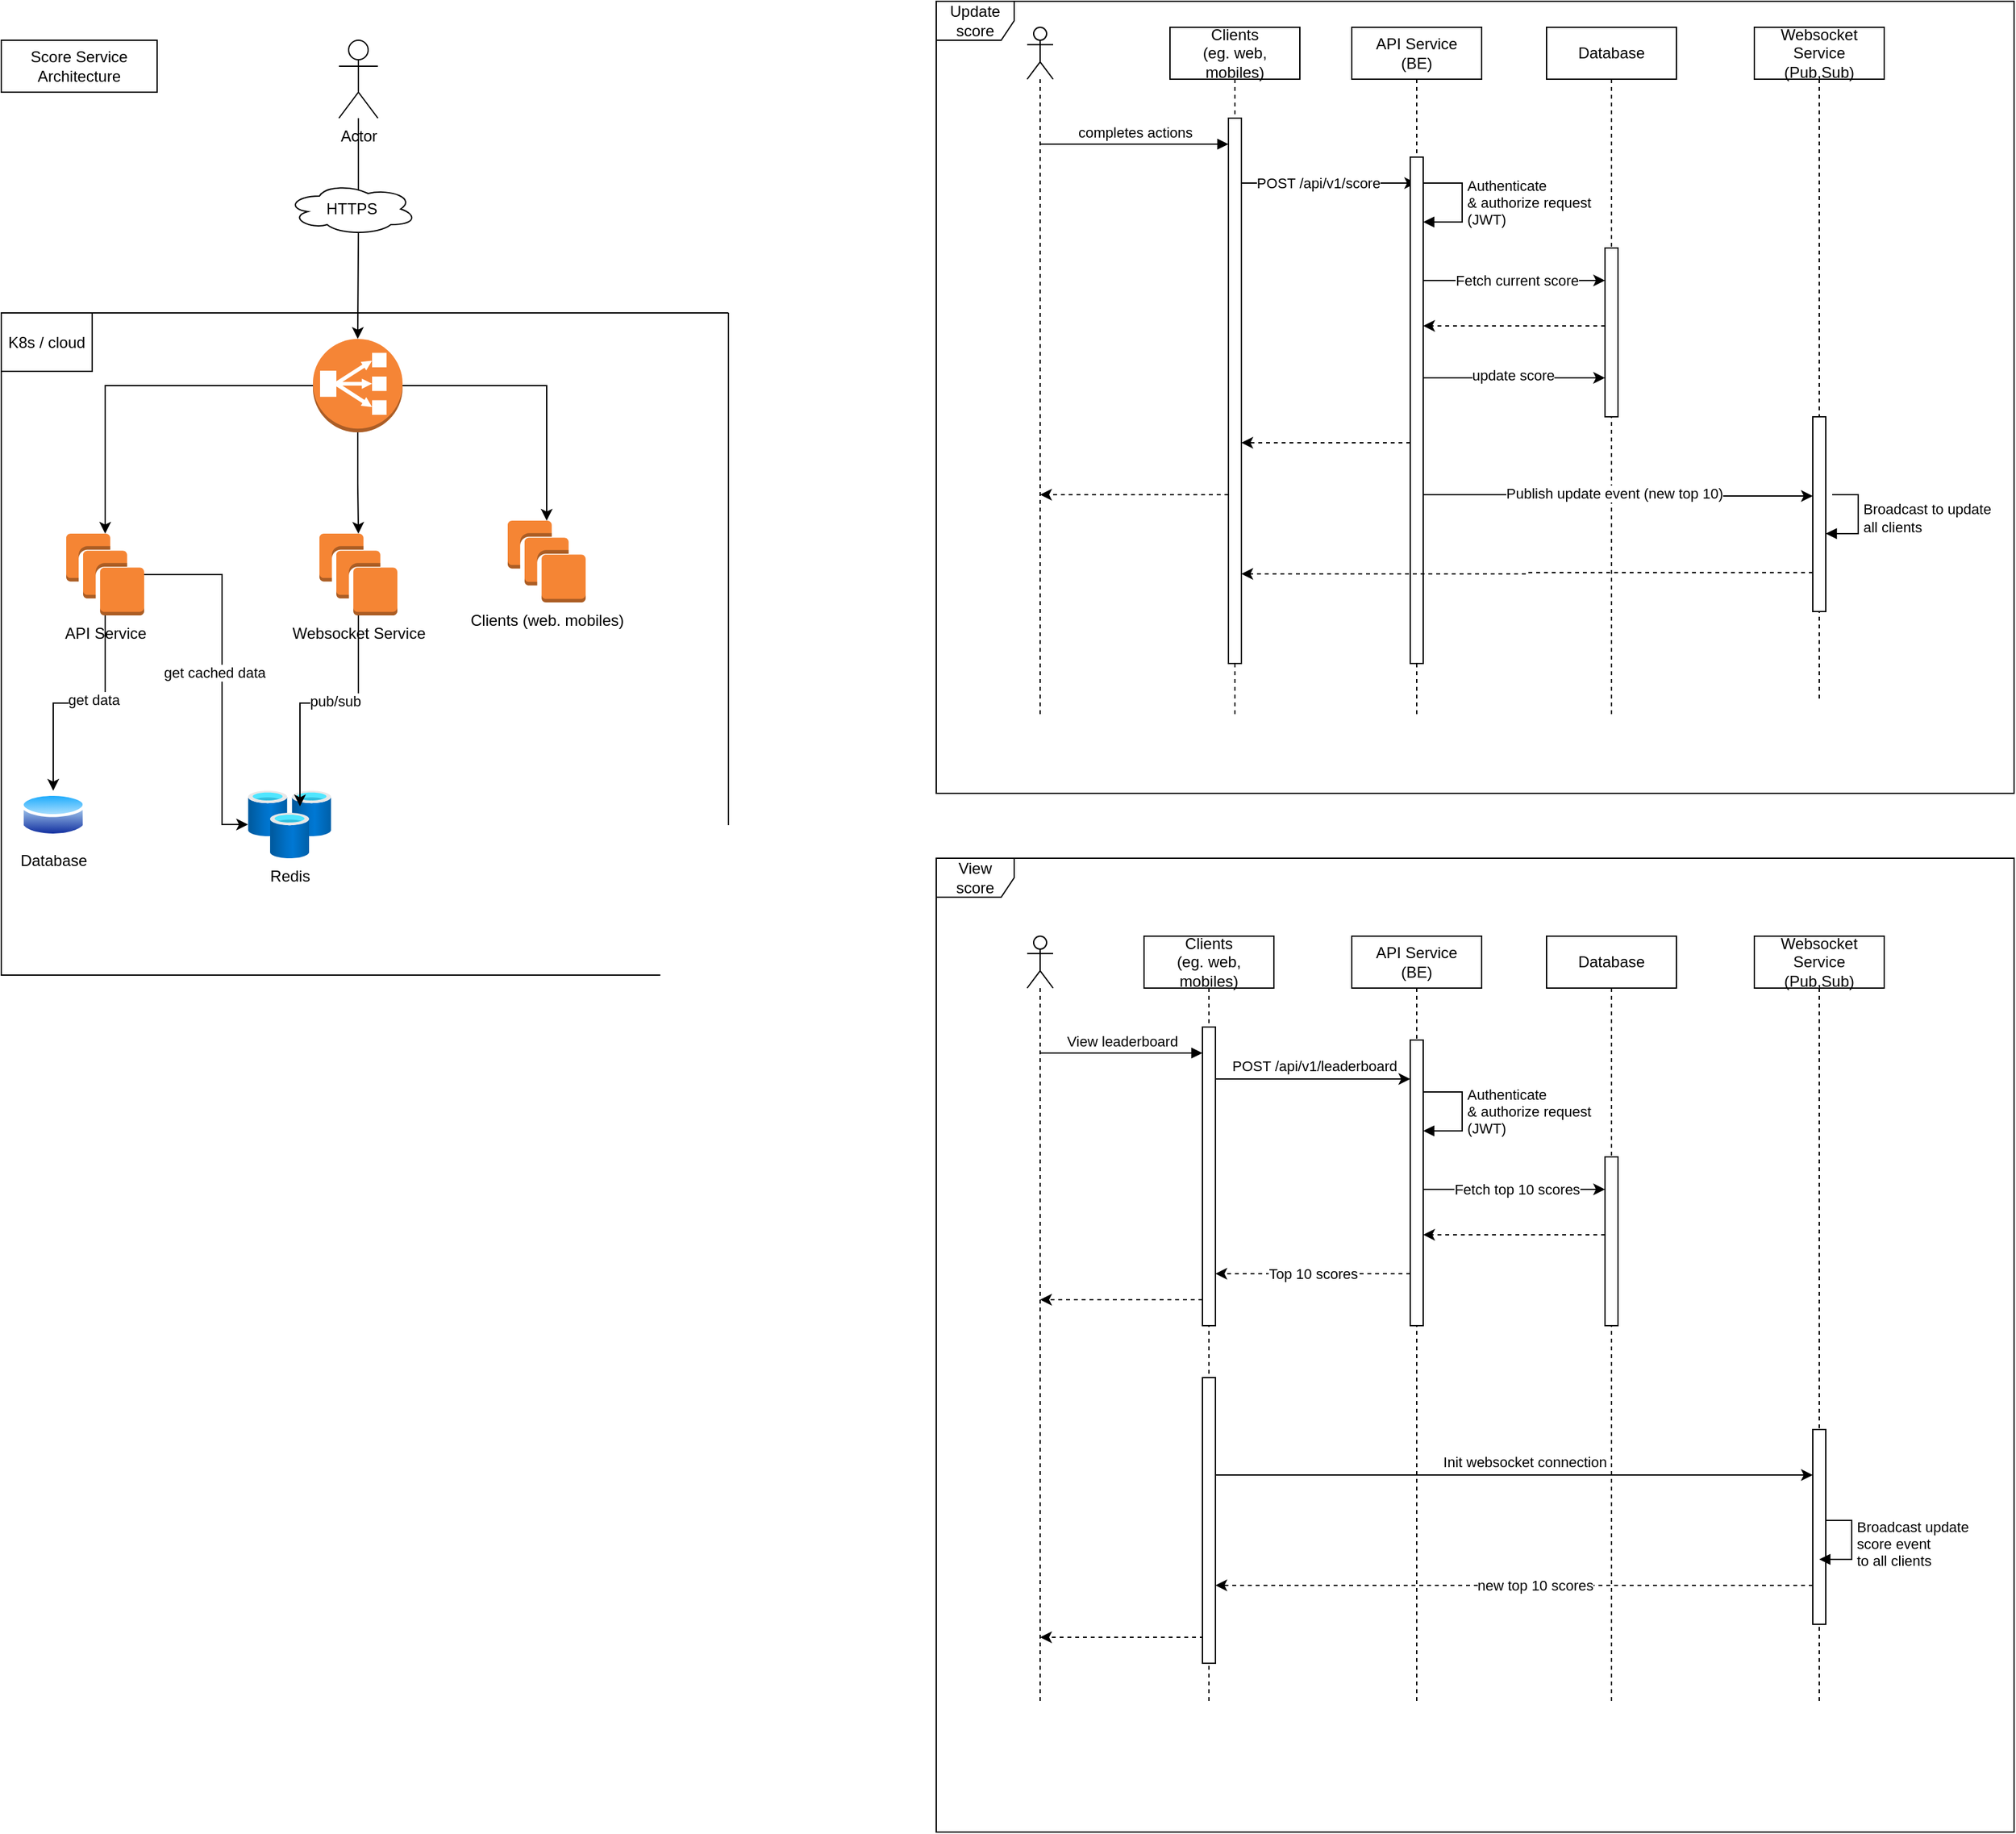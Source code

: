 <mxfile version="28.1.0">
  <diagram name="Page-1" id="QLc-LNDDR7Dm3tMQ7FzY">
    <mxGraphModel dx="1633" dy="504" grid="1" gridSize="10" guides="1" tooltips="1" connect="1" arrows="1" fold="1" page="1" pageScale="1" pageWidth="850" pageHeight="1100" math="0" shadow="0">
      <root>
        <mxCell id="0" />
        <mxCell id="1" parent="0" />
        <mxCell id="VECEqLk6q8SpWsYFHuFr-12" style="edgeStyle=orthogonalEdgeStyle;rounded=0;orthogonalLoop=1;jettySize=auto;html=1;curved=0;" edge="1" parent="1" target="VECEqLk6q8SpWsYFHuFr-4">
          <mxGeometry relative="1" as="geometry">
            <mxPoint x="120.092" y="160.02" as="sourcePoint" />
            <Array as="points">
              <mxPoint x="190" y="160" />
              <mxPoint x="190" y="160" />
            </Array>
          </mxGeometry>
        </mxCell>
        <mxCell id="VECEqLk6q8SpWsYFHuFr-15" value="POST /api/v1/score" style="edgeLabel;html=1;align=center;verticalAlign=middle;resizable=0;points=[];" vertex="1" connectable="0" parent="VECEqLk6q8SpWsYFHuFr-12">
          <mxGeometry x="-0.092" relative="1" as="geometry">
            <mxPoint as="offset" />
          </mxGeometry>
        </mxCell>
        <mxCell id="VECEqLk6q8SpWsYFHuFr-4" value="API Service&lt;br&gt;(BE)" style="shape=umlLifeline;perimeter=lifelinePerimeter;whiteSpace=wrap;html=1;container=1;dropTarget=0;collapsible=0;recursiveResize=0;outlineConnect=0;portConstraint=eastwest;newEdgeStyle={&quot;curved&quot;:0,&quot;rounded&quot;:0};" vertex="1" parent="1">
          <mxGeometry x="210" y="40" width="100" height="530" as="geometry" />
        </mxCell>
        <mxCell id="VECEqLk6q8SpWsYFHuFr-16" value="" style="html=1;points=[[0,0,0,0,5],[0,1,0,0,-5],[1,0,0,0,5],[1,1,0,0,-5]];perimeter=orthogonalPerimeter;outlineConnect=0;targetShapes=umlLifeline;portConstraint=eastwest;newEdgeStyle={&quot;curved&quot;:0,&quot;rounded&quot;:0};" vertex="1" parent="VECEqLk6q8SpWsYFHuFr-4">
          <mxGeometry x="45" y="100" width="10" height="390" as="geometry" />
        </mxCell>
        <mxCell id="VECEqLk6q8SpWsYFHuFr-17" value="Authenticate&amp;nbsp;&lt;div&gt;&amp;amp; authorize request&amp;nbsp;&lt;/div&gt;&lt;div&gt;(JWT)&lt;/div&gt;" style="html=1;align=left;spacingLeft=2;endArrow=block;rounded=0;edgeStyle=orthogonalEdgeStyle;curved=0;rounded=0;" edge="1" target="VECEqLk6q8SpWsYFHuFr-16" parent="VECEqLk6q8SpWsYFHuFr-4">
          <mxGeometry x="-0.002" relative="1" as="geometry">
            <mxPoint x="55" y="120" as="sourcePoint" />
            <Array as="points">
              <mxPoint x="85" y="150" />
            </Array>
            <mxPoint as="offset" />
          </mxGeometry>
        </mxCell>
        <mxCell id="VECEqLk6q8SpWsYFHuFr-5" value="Database" style="shape=umlLifeline;perimeter=lifelinePerimeter;whiteSpace=wrap;html=1;container=1;dropTarget=0;collapsible=0;recursiveResize=0;outlineConnect=0;portConstraint=eastwest;newEdgeStyle={&quot;curved&quot;:0,&quot;rounded&quot;:0};" vertex="1" parent="1">
          <mxGeometry x="360" y="40" width="100" height="530" as="geometry" />
        </mxCell>
        <mxCell id="VECEqLk6q8SpWsYFHuFr-23" value="" style="html=1;points=[[0,0,0,0,5],[0,1,0,0,-5],[1,0,0,0,5],[1,1,0,0,-5]];perimeter=orthogonalPerimeter;outlineConnect=0;targetShapes=umlLifeline;portConstraint=eastwest;newEdgeStyle={&quot;curved&quot;:0,&quot;rounded&quot;:0};" vertex="1" parent="VECEqLk6q8SpWsYFHuFr-5">
          <mxGeometry x="45" y="170" width="10" height="130" as="geometry" />
        </mxCell>
        <mxCell id="VECEqLk6q8SpWsYFHuFr-6" value="Websocket Service&lt;br&gt;(Pub,Sub)" style="shape=umlLifeline;perimeter=lifelinePerimeter;whiteSpace=wrap;html=1;container=1;dropTarget=0;collapsible=0;recursiveResize=0;outlineConnect=0;portConstraint=eastwest;newEdgeStyle={&quot;curved&quot;:0,&quot;rounded&quot;:0};" vertex="1" parent="1">
          <mxGeometry x="520" y="40" width="100" height="520" as="geometry" />
        </mxCell>
        <mxCell id="VECEqLk6q8SpWsYFHuFr-44" value="" style="html=1;points=[[0,0,0,0,5],[0,1,0,0,-5],[1,0,0,0,5],[1,1,0,0,-5]];perimeter=orthogonalPerimeter;outlineConnect=0;targetShapes=umlLifeline;portConstraint=eastwest;newEdgeStyle={&quot;curved&quot;:0,&quot;rounded&quot;:0};" vertex="1" parent="VECEqLk6q8SpWsYFHuFr-6">
          <mxGeometry x="45" y="300" width="10" height="150" as="geometry" />
        </mxCell>
        <mxCell id="VECEqLk6q8SpWsYFHuFr-45" value="Broadcast to update&lt;div&gt;all clients&lt;/div&gt;" style="html=1;align=left;spacingLeft=2;endArrow=block;rounded=0;edgeStyle=orthogonalEdgeStyle;curved=0;rounded=0;" edge="1" target="VECEqLk6q8SpWsYFHuFr-44" parent="VECEqLk6q8SpWsYFHuFr-6">
          <mxGeometry relative="1" as="geometry">
            <mxPoint x="60" y="360" as="sourcePoint" />
            <Array as="points">
              <mxPoint x="80" y="390" />
            </Array>
          </mxGeometry>
        </mxCell>
        <mxCell id="VECEqLk6q8SpWsYFHuFr-21" style="edgeStyle=orthogonalEdgeStyle;rounded=0;orthogonalLoop=1;jettySize=auto;html=1;curved=0;" edge="1" parent="1" source="VECEqLk6q8SpWsYFHuFr-16" target="VECEqLk6q8SpWsYFHuFr-23">
          <mxGeometry relative="1" as="geometry">
            <Array as="points">
              <mxPoint x="370" y="235" />
              <mxPoint x="370" y="235" />
            </Array>
          </mxGeometry>
        </mxCell>
        <mxCell id="VECEqLk6q8SpWsYFHuFr-22" value="Fetch current score" style="edgeLabel;html=1;align=center;verticalAlign=middle;resizable=0;points=[];" vertex="1" connectable="0" parent="VECEqLk6q8SpWsYFHuFr-21">
          <mxGeometry x="0.023" relative="1" as="geometry">
            <mxPoint as="offset" />
          </mxGeometry>
        </mxCell>
        <mxCell id="VECEqLk6q8SpWsYFHuFr-24" style="edgeStyle=orthogonalEdgeStyle;rounded=0;orthogonalLoop=1;jettySize=auto;html=1;curved=0;dashed=1;" edge="1" parent="1" source="VECEqLk6q8SpWsYFHuFr-23" target="VECEqLk6q8SpWsYFHuFr-16">
          <mxGeometry relative="1" as="geometry">
            <mxPoint x="424.91" y="270.0" as="sourcePoint" />
            <mxPoint x="280.002" y="220.0" as="targetPoint" />
            <Array as="points">
              <mxPoint x="300" y="270" />
              <mxPoint x="300" y="270" />
            </Array>
          </mxGeometry>
        </mxCell>
        <mxCell id="VECEqLk6q8SpWsYFHuFr-26" style="edgeStyle=orthogonalEdgeStyle;rounded=0;orthogonalLoop=1;jettySize=auto;html=1;curved=0;" edge="1" parent="1" source="VECEqLk6q8SpWsYFHuFr-16" target="VECEqLk6q8SpWsYFHuFr-23">
          <mxGeometry relative="1" as="geometry">
            <Array as="points">
              <mxPoint x="380" y="310" />
              <mxPoint x="380" y="310" />
            </Array>
          </mxGeometry>
        </mxCell>
        <mxCell id="VECEqLk6q8SpWsYFHuFr-27" value="update score" style="edgeLabel;html=1;align=center;verticalAlign=middle;resizable=0;points=[];" vertex="1" connectable="0" parent="VECEqLk6q8SpWsYFHuFr-26">
          <mxGeometry x="-0.02" y="2" relative="1" as="geometry">
            <mxPoint as="offset" />
          </mxGeometry>
        </mxCell>
        <mxCell id="VECEqLk6q8SpWsYFHuFr-28" style="edgeStyle=orthogonalEdgeStyle;rounded=0;orthogonalLoop=1;jettySize=auto;html=1;curved=0;dashed=1;" edge="1" parent="1" target="VECEqLk6q8SpWsYFHuFr-41">
          <mxGeometry relative="1" as="geometry">
            <mxPoint x="565" y="460.0" as="sourcePoint" />
            <mxPoint x="270" y="330" as="targetPoint" />
            <Array as="points">
              <mxPoint x="345" y="461" />
            </Array>
          </mxGeometry>
        </mxCell>
        <mxCell id="VECEqLk6q8SpWsYFHuFr-32" value="Clients&lt;br&gt;(eg. web, mobiles)" style="shape=umlLifeline;perimeter=lifelinePerimeter;whiteSpace=wrap;html=1;container=1;dropTarget=0;collapsible=0;recursiveResize=0;outlineConnect=0;portConstraint=eastwest;newEdgeStyle={&quot;curved&quot;:0,&quot;rounded&quot;:0};" vertex="1" parent="1">
          <mxGeometry x="70" y="40" width="100" height="530" as="geometry" />
        </mxCell>
        <mxCell id="VECEqLk6q8SpWsYFHuFr-41" value="" style="html=1;points=[[0,0,0,0,5],[0,1,0,0,-5],[1,0,0,0,5],[1,1,0,0,-5]];perimeter=orthogonalPerimeter;outlineConnect=0;targetShapes=umlLifeline;portConstraint=eastwest;newEdgeStyle={&quot;curved&quot;:0,&quot;rounded&quot;:0};" vertex="1" parent="VECEqLk6q8SpWsYFHuFr-32">
          <mxGeometry x="45" y="70" width="10" height="420" as="geometry" />
        </mxCell>
        <mxCell id="VECEqLk6q8SpWsYFHuFr-34" value="" style="shape=umlLifeline;perimeter=lifelinePerimeter;whiteSpace=wrap;html=1;container=1;dropTarget=0;collapsible=0;recursiveResize=0;outlineConnect=0;portConstraint=eastwest;newEdgeStyle={&quot;curved&quot;:0,&quot;rounded&quot;:0};participant=umlActor;" vertex="1" parent="1">
          <mxGeometry x="-40" y="40" width="20" height="530" as="geometry" />
        </mxCell>
        <mxCell id="VECEqLk6q8SpWsYFHuFr-35" value="completes actions" style="html=1;verticalAlign=bottom;endArrow=block;curved=0;rounded=0;" edge="1" parent="1" source="VECEqLk6q8SpWsYFHuFr-34" target="VECEqLk6q8SpWsYFHuFr-41">
          <mxGeometry width="80" relative="1" as="geometry">
            <mxPoint x="380" y="230" as="sourcePoint" />
            <mxPoint x="460" y="230" as="targetPoint" />
            <Array as="points">
              <mxPoint x="50" y="130" />
              <mxPoint x="80" y="130" />
            </Array>
          </mxGeometry>
        </mxCell>
        <mxCell id="VECEqLk6q8SpWsYFHuFr-37" style="edgeStyle=orthogonalEdgeStyle;rounded=0;orthogonalLoop=1;jettySize=auto;html=1;curved=0;" edge="1" parent="1" source="VECEqLk6q8SpWsYFHuFr-16">
          <mxGeometry relative="1" as="geometry">
            <mxPoint x="300" y="400" as="sourcePoint" />
            <mxPoint x="565" y="401.0" as="targetPoint" />
            <Array as="points">
              <mxPoint x="375" y="400" />
              <mxPoint x="375" y="401" />
            </Array>
          </mxGeometry>
        </mxCell>
        <mxCell id="VECEqLk6q8SpWsYFHuFr-38" value="Publish update event (new top 10)" style="edgeLabel;html=1;align=center;verticalAlign=middle;resizable=0;points=[];" vertex="1" connectable="0" parent="VECEqLk6q8SpWsYFHuFr-37">
          <mxGeometry x="-0.02" y="2" relative="1" as="geometry">
            <mxPoint as="offset" />
          </mxGeometry>
        </mxCell>
        <mxCell id="VECEqLk6q8SpWsYFHuFr-42" style="edgeStyle=orthogonalEdgeStyle;rounded=0;orthogonalLoop=1;jettySize=auto;html=1;curved=0;dashed=1;" edge="1" parent="1" source="VECEqLk6q8SpWsYFHuFr-16" target="VECEqLk6q8SpWsYFHuFr-41">
          <mxGeometry relative="1" as="geometry">
            <mxPoint x="425" y="450" as="sourcePoint" />
            <mxPoint x="125" y="450" as="targetPoint" />
            <Array as="points">
              <mxPoint x="190" y="360" />
              <mxPoint x="190" y="360" />
            </Array>
          </mxGeometry>
        </mxCell>
        <mxCell id="VECEqLk6q8SpWsYFHuFr-53" style="edgeStyle=orthogonalEdgeStyle;rounded=0;orthogonalLoop=1;jettySize=auto;html=1;curved=0;dashed=1;" edge="1" parent="1" source="VECEqLk6q8SpWsYFHuFr-41" target="VECEqLk6q8SpWsYFHuFr-34">
          <mxGeometry relative="1" as="geometry">
            <mxPoint x="290" y="410" as="sourcePoint" />
            <mxPoint x="-10" y="430" as="targetPoint" />
            <Array as="points">
              <mxPoint x="20" y="400" />
              <mxPoint x="20" y="400" />
            </Array>
          </mxGeometry>
        </mxCell>
        <mxCell id="VECEqLk6q8SpWsYFHuFr-54" style="edgeStyle=orthogonalEdgeStyle;rounded=0;orthogonalLoop=1;jettySize=auto;html=1;curved=0;" edge="1" parent="1" target="VECEqLk6q8SpWsYFHuFr-57">
          <mxGeometry relative="1" as="geometry">
            <mxPoint x="100.5" y="885.059" as="sourcePoint" />
            <Array as="points">
              <mxPoint x="100" y="850" />
            </Array>
            <mxPoint x="255" y="870" as="targetPoint" />
          </mxGeometry>
        </mxCell>
        <mxCell id="VECEqLk6q8SpWsYFHuFr-55" value="POST /api/v1/leaderboard" style="edgeLabel;html=1;align=center;verticalAlign=middle;resizable=0;points=[];" vertex="1" connectable="0" parent="VECEqLk6q8SpWsYFHuFr-54">
          <mxGeometry x="-0.092" relative="1" as="geometry">
            <mxPoint x="29" y="-10" as="offset" />
          </mxGeometry>
        </mxCell>
        <mxCell id="VECEqLk6q8SpWsYFHuFr-56" value="API Service&lt;br&gt;(BE)" style="shape=umlLifeline;perimeter=lifelinePerimeter;whiteSpace=wrap;html=1;container=1;dropTarget=0;collapsible=0;recursiveResize=0;outlineConnect=0;portConstraint=eastwest;newEdgeStyle={&quot;curved&quot;:0,&quot;rounded&quot;:0};" vertex="1" parent="1">
          <mxGeometry x="210" y="740" width="100" height="590" as="geometry" />
        </mxCell>
        <mxCell id="VECEqLk6q8SpWsYFHuFr-57" value="" style="html=1;points=[[0,0,0,0,5],[0,1,0,0,-5],[1,0,0,0,5],[1,1,0,0,-5]];perimeter=orthogonalPerimeter;outlineConnect=0;targetShapes=umlLifeline;portConstraint=eastwest;newEdgeStyle={&quot;curved&quot;:0,&quot;rounded&quot;:0};" vertex="1" parent="VECEqLk6q8SpWsYFHuFr-56">
          <mxGeometry x="45" y="80" width="10" height="220" as="geometry" />
        </mxCell>
        <mxCell id="VECEqLk6q8SpWsYFHuFr-58" value="Authenticate&amp;nbsp;&lt;div&gt;&amp;amp; authorize request&amp;nbsp;&lt;/div&gt;&lt;div&gt;(JWT)&lt;/div&gt;" style="html=1;align=left;spacingLeft=2;endArrow=block;rounded=0;edgeStyle=orthogonalEdgeStyle;curved=0;rounded=0;" edge="1" parent="VECEqLk6q8SpWsYFHuFr-56" target="VECEqLk6q8SpWsYFHuFr-57">
          <mxGeometry x="-0.002" relative="1" as="geometry">
            <mxPoint x="55" y="120" as="sourcePoint" />
            <Array as="points">
              <mxPoint x="85" y="150" />
            </Array>
            <mxPoint as="offset" />
          </mxGeometry>
        </mxCell>
        <mxCell id="VECEqLk6q8SpWsYFHuFr-59" value="Database" style="shape=umlLifeline;perimeter=lifelinePerimeter;whiteSpace=wrap;html=1;container=1;dropTarget=0;collapsible=0;recursiveResize=0;outlineConnect=0;portConstraint=eastwest;newEdgeStyle={&quot;curved&quot;:0,&quot;rounded&quot;:0};" vertex="1" parent="1">
          <mxGeometry x="360" y="740" width="100" height="590" as="geometry" />
        </mxCell>
        <mxCell id="VECEqLk6q8SpWsYFHuFr-60" value="" style="html=1;points=[[0,0,0,0,5],[0,1,0,0,-5],[1,0,0,0,5],[1,1,0,0,-5]];perimeter=orthogonalPerimeter;outlineConnect=0;targetShapes=umlLifeline;portConstraint=eastwest;newEdgeStyle={&quot;curved&quot;:0,&quot;rounded&quot;:0};" vertex="1" parent="VECEqLk6q8SpWsYFHuFr-59">
          <mxGeometry x="45" y="170" width="10" height="130" as="geometry" />
        </mxCell>
        <mxCell id="VECEqLk6q8SpWsYFHuFr-61" value="Websocket Service&lt;br&gt;(Pub,Sub)" style="shape=umlLifeline;perimeter=lifelinePerimeter;whiteSpace=wrap;html=1;container=1;dropTarget=0;collapsible=0;recursiveResize=0;outlineConnect=0;portConstraint=eastwest;newEdgeStyle={&quot;curved&quot;:0,&quot;rounded&quot;:0};" vertex="1" parent="1">
          <mxGeometry x="520" y="740" width="100" height="590" as="geometry" />
        </mxCell>
        <mxCell id="VECEqLk6q8SpWsYFHuFr-62" value="" style="html=1;points=[[0,0,0,0,5],[0,1,0,0,-5],[1,0,0,0,5],[1,1,0,0,-5]];perimeter=orthogonalPerimeter;outlineConnect=0;targetShapes=umlLifeline;portConstraint=eastwest;newEdgeStyle={&quot;curved&quot;:0,&quot;rounded&quot;:0};" vertex="1" parent="VECEqLk6q8SpWsYFHuFr-61">
          <mxGeometry x="45" y="380" width="10" height="150" as="geometry" />
        </mxCell>
        <mxCell id="VECEqLk6q8SpWsYFHuFr-64" style="edgeStyle=orthogonalEdgeStyle;rounded=0;orthogonalLoop=1;jettySize=auto;html=1;curved=0;" edge="1" parent="1" source="VECEqLk6q8SpWsYFHuFr-57" target="VECEqLk6q8SpWsYFHuFr-60">
          <mxGeometry relative="1" as="geometry">
            <Array as="points">
              <mxPoint x="370" y="935" />
              <mxPoint x="370" y="935" />
            </Array>
          </mxGeometry>
        </mxCell>
        <mxCell id="VECEqLk6q8SpWsYFHuFr-65" value="Fetch top 10 scores" style="edgeLabel;html=1;align=center;verticalAlign=middle;resizable=0;points=[];" vertex="1" connectable="0" parent="VECEqLk6q8SpWsYFHuFr-64">
          <mxGeometry x="0.023" relative="1" as="geometry">
            <mxPoint as="offset" />
          </mxGeometry>
        </mxCell>
        <mxCell id="VECEqLk6q8SpWsYFHuFr-66" style="edgeStyle=orthogonalEdgeStyle;rounded=0;orthogonalLoop=1;jettySize=auto;html=1;curved=0;dashed=1;" edge="1" parent="1" source="VECEqLk6q8SpWsYFHuFr-60" target="VECEqLk6q8SpWsYFHuFr-57">
          <mxGeometry relative="1" as="geometry">
            <mxPoint x="424.91" y="970.0" as="sourcePoint" />
            <mxPoint x="280.002" y="920.0" as="targetPoint" />
            <Array as="points">
              <mxPoint x="300" y="970" />
              <mxPoint x="300" y="970" />
            </Array>
          </mxGeometry>
        </mxCell>
        <mxCell id="VECEqLk6q8SpWsYFHuFr-70" value="Clients&lt;br&gt;(eg. web, mobiles)" style="shape=umlLifeline;perimeter=lifelinePerimeter;whiteSpace=wrap;html=1;container=1;dropTarget=0;collapsible=0;recursiveResize=0;outlineConnect=0;portConstraint=eastwest;newEdgeStyle={&quot;curved&quot;:0,&quot;rounded&quot;:0};" vertex="1" parent="1">
          <mxGeometry x="50" y="740" width="100" height="590" as="geometry" />
        </mxCell>
        <mxCell id="VECEqLk6q8SpWsYFHuFr-71" value="" style="html=1;points=[[0,0,0,0,5],[0,1,0,0,-5],[1,0,0,0,5],[1,1,0,0,-5]];perimeter=orthogonalPerimeter;outlineConnect=0;targetShapes=umlLifeline;portConstraint=eastwest;newEdgeStyle={&quot;curved&quot;:0,&quot;rounded&quot;:0};" vertex="1" parent="VECEqLk6q8SpWsYFHuFr-70">
          <mxGeometry x="45" y="70" width="10" height="230" as="geometry" />
        </mxCell>
        <mxCell id="VECEqLk6q8SpWsYFHuFr-72" value="" style="shape=umlLifeline;perimeter=lifelinePerimeter;whiteSpace=wrap;html=1;container=1;dropTarget=0;collapsible=0;recursiveResize=0;outlineConnect=0;portConstraint=eastwest;newEdgeStyle={&quot;curved&quot;:0,&quot;rounded&quot;:0};participant=umlActor;" vertex="1" parent="1">
          <mxGeometry x="-40" y="740" width="20" height="590" as="geometry" />
        </mxCell>
        <mxCell id="VECEqLk6q8SpWsYFHuFr-73" value="View leaderboard" style="html=1;verticalAlign=bottom;endArrow=block;curved=0;rounded=0;" edge="1" parent="1" source="VECEqLk6q8SpWsYFHuFr-72" target="VECEqLk6q8SpWsYFHuFr-71">
          <mxGeometry width="80" relative="1" as="geometry">
            <mxPoint x="380" y="930" as="sourcePoint" />
            <mxPoint x="460" y="930" as="targetPoint" />
            <Array as="points">
              <mxPoint x="50" y="830" />
              <mxPoint x="80" y="830" />
            </Array>
          </mxGeometry>
        </mxCell>
        <mxCell id="VECEqLk6q8SpWsYFHuFr-77" style="edgeStyle=orthogonalEdgeStyle;rounded=0;orthogonalLoop=1;jettySize=auto;html=1;curved=0;dashed=1;" edge="1" parent="1" source="VECEqLk6q8SpWsYFHuFr-71" target="VECEqLk6q8SpWsYFHuFr-72">
          <mxGeometry relative="1" as="geometry">
            <mxPoint x="290" y="1110" as="sourcePoint" />
            <mxPoint x="-10" y="1130" as="targetPoint" />
            <Array as="points">
              <mxPoint x="80" y="1020" />
              <mxPoint x="80" y="1020" />
            </Array>
          </mxGeometry>
        </mxCell>
        <mxCell id="VECEqLk6q8SpWsYFHuFr-78" value="Update score" style="shape=umlFrame;whiteSpace=wrap;html=1;pointerEvents=0;" vertex="1" parent="1">
          <mxGeometry x="-110" y="20" width="830" height="610" as="geometry" />
        </mxCell>
        <mxCell id="VECEqLk6q8SpWsYFHuFr-79" value="View score" style="shape=umlFrame;whiteSpace=wrap;html=1;pointerEvents=0;" vertex="1" parent="1">
          <mxGeometry x="-110" y="680" width="830" height="750" as="geometry" />
        </mxCell>
        <mxCell id="VECEqLk6q8SpWsYFHuFr-82" value="Top 10 scores" style="edgeStyle=orthogonalEdgeStyle;rounded=0;orthogonalLoop=1;jettySize=auto;html=1;curved=0;dashed=1;" edge="1" parent="1" source="VECEqLk6q8SpWsYFHuFr-57" target="VECEqLk6q8SpWsYFHuFr-71">
          <mxGeometry relative="1" as="geometry">
            <mxPoint x="250" y="987.47" as="sourcePoint" />
            <mxPoint x="100" y="982.529" as="targetPoint" />
            <Array as="points">
              <mxPoint x="230" y="1000" />
              <mxPoint x="230" y="1000" />
            </Array>
          </mxGeometry>
        </mxCell>
        <mxCell id="VECEqLk6q8SpWsYFHuFr-83" style="edgeStyle=orthogonalEdgeStyle;rounded=0;orthogonalLoop=1;jettySize=auto;html=1;curved=0;dashed=1;" edge="1" parent="1">
          <mxGeometry relative="1" as="geometry">
            <mxPoint x="96" y="1190" as="sourcePoint" />
            <mxPoint x="-30" y="1280" as="targetPoint" />
            <Array as="points">
              <mxPoint x="96" y="1280" />
              <mxPoint x="-30" y="1280" />
            </Array>
          </mxGeometry>
        </mxCell>
        <mxCell id="VECEqLk6q8SpWsYFHuFr-84" value="" style="html=1;points=[[0,0,0,0,5],[0,1,0,0,-5],[1,0,0,0,5],[1,1,0,0,-5]];perimeter=orthogonalPerimeter;outlineConnect=0;targetShapes=umlLifeline;portConstraint=eastwest;newEdgeStyle={&quot;curved&quot;:0,&quot;rounded&quot;:0};" vertex="1" parent="1">
          <mxGeometry x="95" y="1080" width="10" height="220" as="geometry" />
        </mxCell>
        <mxCell id="VECEqLk6q8SpWsYFHuFr-85" style="edgeStyle=orthogonalEdgeStyle;rounded=0;orthogonalLoop=1;jettySize=auto;html=1;curved=0;" edge="1" parent="1" source="VECEqLk6q8SpWsYFHuFr-84" target="VECEqLk6q8SpWsYFHuFr-62">
          <mxGeometry relative="1" as="geometry">
            <mxPoint x="140.5" y="1075.059" as="sourcePoint" />
            <Array as="points">
              <mxPoint x="440" y="1155" />
              <mxPoint x="440" y="1155" />
            </Array>
            <mxPoint x="295" y="1040" as="targetPoint" />
          </mxGeometry>
        </mxCell>
        <mxCell id="VECEqLk6q8SpWsYFHuFr-86" value="Init websocket connection" style="edgeLabel;html=1;align=center;verticalAlign=middle;resizable=0;points=[];" vertex="1" connectable="0" parent="VECEqLk6q8SpWsYFHuFr-85">
          <mxGeometry x="-0.092" relative="1" as="geometry">
            <mxPoint x="29" y="-10" as="offset" />
          </mxGeometry>
        </mxCell>
        <mxCell id="VECEqLk6q8SpWsYFHuFr-87" value="Broadcast update&amp;nbsp;&lt;div&gt;score event&lt;div&gt;to all clients&lt;/div&gt;&lt;/div&gt;" style="html=1;align=left;spacingLeft=2;endArrow=block;rounded=0;edgeStyle=orthogonalEdgeStyle;curved=0;rounded=0;" edge="1" parent="1">
          <mxGeometry x="0.005" relative="1" as="geometry">
            <mxPoint x="575" y="1190" as="sourcePoint" />
            <Array as="points">
              <mxPoint x="595" y="1220" />
            </Array>
            <mxPoint x="570" y="1220" as="targetPoint" />
            <mxPoint as="offset" />
          </mxGeometry>
        </mxCell>
        <mxCell id="VECEqLk6q8SpWsYFHuFr-88" style="edgeStyle=orthogonalEdgeStyle;rounded=0;orthogonalLoop=1;jettySize=auto;html=1;curved=0;dashed=1;" edge="1" parent="1" source="VECEqLk6q8SpWsYFHuFr-62" target="VECEqLk6q8SpWsYFHuFr-84">
          <mxGeometry relative="1" as="geometry">
            <mxPoint x="556" y="1240" as="sourcePoint" />
            <mxPoint x="430" y="1240" as="targetPoint" />
            <Array as="points">
              <mxPoint x="210" y="1240" />
              <mxPoint x="210" y="1240" />
            </Array>
          </mxGeometry>
        </mxCell>
        <mxCell id="VECEqLk6q8SpWsYFHuFr-89" value="new top 10 scores" style="edgeLabel;html=1;align=center;verticalAlign=middle;resizable=0;points=[];" vertex="1" connectable="0" parent="VECEqLk6q8SpWsYFHuFr-88">
          <mxGeometry x="-0.066" relative="1" as="geometry">
            <mxPoint x="1" as="offset" />
          </mxGeometry>
        </mxCell>
        <mxCell id="VECEqLk6q8SpWsYFHuFr-101" style="edgeStyle=orthogonalEdgeStyle;rounded=0;orthogonalLoop=1;jettySize=auto;html=1;" edge="1" parent="1" source="VECEqLk6q8SpWsYFHuFr-90" target="VECEqLk6q8SpWsYFHuFr-95">
          <mxGeometry relative="1" as="geometry" />
        </mxCell>
        <mxCell id="VECEqLk6q8SpWsYFHuFr-90" value="" style="outlineConnect=0;dashed=0;verticalLabelPosition=bottom;verticalAlign=top;align=center;html=1;shape=mxgraph.aws3.classic_load_balancer;fillColor=#F58536;gradientColor=none;" vertex="1" parent="1">
          <mxGeometry x="-590" y="280" width="69" height="72" as="geometry" />
        </mxCell>
        <mxCell id="VECEqLk6q8SpWsYFHuFr-103" style="edgeStyle=orthogonalEdgeStyle;rounded=0;orthogonalLoop=1;jettySize=auto;html=1;" edge="1" parent="1" source="VECEqLk6q8SpWsYFHuFr-91" target="VECEqLk6q8SpWsYFHuFr-90">
          <mxGeometry relative="1" as="geometry" />
        </mxCell>
        <mxCell id="VECEqLk6q8SpWsYFHuFr-91" value="Actor" style="shape=umlActor;verticalLabelPosition=bottom;verticalAlign=top;html=1;outlineConnect=0;" vertex="1" parent="1">
          <mxGeometry x="-570" y="50" width="30" height="60" as="geometry" />
        </mxCell>
        <mxCell id="VECEqLk6q8SpWsYFHuFr-109" style="edgeStyle=orthogonalEdgeStyle;rounded=0;orthogonalLoop=1;jettySize=auto;html=1;" edge="1" parent="1" source="VECEqLk6q8SpWsYFHuFr-93" target="VECEqLk6q8SpWsYFHuFr-106">
          <mxGeometry relative="1" as="geometry">
            <Array as="points">
              <mxPoint x="-660" y="461" />
              <mxPoint x="-660" y="654" />
            </Array>
          </mxGeometry>
        </mxCell>
        <mxCell id="VECEqLk6q8SpWsYFHuFr-119" value="get cached data" style="edgeLabel;html=1;align=center;verticalAlign=middle;resizable=0;points=[];" vertex="1" connectable="0" parent="VECEqLk6q8SpWsYFHuFr-109">
          <mxGeometry x="-0.017" y="-6" relative="1" as="geometry">
            <mxPoint y="1" as="offset" />
          </mxGeometry>
        </mxCell>
        <mxCell id="VECEqLk6q8SpWsYFHuFr-110" style="edgeStyle=orthogonalEdgeStyle;rounded=0;orthogonalLoop=1;jettySize=auto;html=1;" edge="1" parent="1" source="VECEqLk6q8SpWsYFHuFr-93" target="VECEqLk6q8SpWsYFHuFr-107">
          <mxGeometry relative="1" as="geometry" />
        </mxCell>
        <mxCell id="VECEqLk6q8SpWsYFHuFr-120" value="get data" style="edgeLabel;html=1;align=center;verticalAlign=middle;resizable=0;points=[];" vertex="1" connectable="0" parent="VECEqLk6q8SpWsYFHuFr-110">
          <mxGeometry x="-0.12" y="-3" relative="1" as="geometry">
            <mxPoint as="offset" />
          </mxGeometry>
        </mxCell>
        <mxCell id="VECEqLk6q8SpWsYFHuFr-93" value="API Service" style="outlineConnect=0;dashed=0;verticalLabelPosition=bottom;verticalAlign=top;align=center;html=1;shape=mxgraph.aws3.instances;fillColor=#F58534;gradientColor=none;" vertex="1" parent="1">
          <mxGeometry x="-780" y="430" width="60" height="63" as="geometry" />
        </mxCell>
        <mxCell id="VECEqLk6q8SpWsYFHuFr-95" value="Websocket Service" style="outlineConnect=0;dashed=0;verticalLabelPosition=bottom;verticalAlign=top;align=center;html=1;shape=mxgraph.aws3.instances;fillColor=#F58534;gradientColor=none;" vertex="1" parent="1">
          <mxGeometry x="-585" y="430" width="60" height="63" as="geometry" />
        </mxCell>
        <mxCell id="VECEqLk6q8SpWsYFHuFr-98" value="Clients (web. mobiles)" style="outlineConnect=0;dashed=0;verticalLabelPosition=bottom;verticalAlign=top;align=center;html=1;shape=mxgraph.aws3.instances;fillColor=#F58534;gradientColor=none;" vertex="1" parent="1">
          <mxGeometry x="-440" y="420" width="60" height="63" as="geometry" />
        </mxCell>
        <mxCell id="VECEqLk6q8SpWsYFHuFr-100" style="edgeStyle=orthogonalEdgeStyle;rounded=0;orthogonalLoop=1;jettySize=auto;html=1;entryX=0.5;entryY=0;entryDx=0;entryDy=0;entryPerimeter=0;" edge="1" parent="1" source="VECEqLk6q8SpWsYFHuFr-90" target="VECEqLk6q8SpWsYFHuFr-93">
          <mxGeometry relative="1" as="geometry" />
        </mxCell>
        <mxCell id="VECEqLk6q8SpWsYFHuFr-102" style="edgeStyle=orthogonalEdgeStyle;rounded=0;orthogonalLoop=1;jettySize=auto;html=1;entryX=0.5;entryY=0;entryDx=0;entryDy=0;entryPerimeter=0;" edge="1" parent="1" source="VECEqLk6q8SpWsYFHuFr-90" target="VECEqLk6q8SpWsYFHuFr-98">
          <mxGeometry relative="1" as="geometry" />
        </mxCell>
        <mxCell id="VECEqLk6q8SpWsYFHuFr-108" value="" style="swimlane;startSize=0;" vertex="1" parent="1">
          <mxGeometry x="-830" y="260" width="560" height="510" as="geometry" />
        </mxCell>
        <mxCell id="VECEqLk6q8SpWsYFHuFr-106" value="Redis" style="image;aspect=fixed;html=1;points=[];align=center;fontSize=12;image=img/lib/azure2/databases/Cache_Redis.svg;" vertex="1" parent="VECEqLk6q8SpWsYFHuFr-108">
          <mxGeometry x="190" y="368" width="64" height="52" as="geometry" />
        </mxCell>
        <mxCell id="VECEqLk6q8SpWsYFHuFr-107" value="Database" style="image;aspect=fixed;perimeter=ellipsePerimeter;html=1;align=center;shadow=0;dashed=0;spacingTop=3;image=img/lib/active_directory/database.svg;" vertex="1" parent="VECEqLk6q8SpWsYFHuFr-108">
          <mxGeometry x="15" y="368" width="50" height="37" as="geometry" />
        </mxCell>
        <mxCell id="VECEqLk6q8SpWsYFHuFr-117" value="K8s / cloud" style="text;html=1;align=center;verticalAlign=middle;whiteSpace=wrap;rounded=0;fillColor=default;strokeColor=default;" vertex="1" parent="VECEqLk6q8SpWsYFHuFr-108">
          <mxGeometry width="70" height="45" as="geometry" />
        </mxCell>
        <mxCell id="VECEqLk6q8SpWsYFHuFr-111" style="edgeStyle=orthogonalEdgeStyle;rounded=0;orthogonalLoop=1;jettySize=auto;html=1;entryX=0.625;entryY=0.231;entryDx=0;entryDy=0;entryPerimeter=0;" edge="1" parent="1" source="VECEqLk6q8SpWsYFHuFr-95" target="VECEqLk6q8SpWsYFHuFr-106">
          <mxGeometry relative="1" as="geometry" />
        </mxCell>
        <mxCell id="VECEqLk6q8SpWsYFHuFr-112" value="pub/sub" style="edgeLabel;html=1;align=center;verticalAlign=middle;resizable=0;points=[];" vertex="1" connectable="0" parent="VECEqLk6q8SpWsYFHuFr-111">
          <mxGeometry x="-0.111" y="-2" relative="1" as="geometry">
            <mxPoint as="offset" />
          </mxGeometry>
        </mxCell>
        <mxCell id="VECEqLk6q8SpWsYFHuFr-113" value="HTTPS" style="ellipse;shape=cloud;whiteSpace=wrap;html=1;" vertex="1" parent="1">
          <mxGeometry x="-610" y="160" width="100" height="40" as="geometry" />
        </mxCell>
        <mxCell id="VECEqLk6q8SpWsYFHuFr-115" value="Score Service Architecture" style="text;html=1;align=center;verticalAlign=middle;whiteSpace=wrap;rounded=0;fillColor=default;strokeColor=default;" vertex="1" parent="1">
          <mxGeometry x="-830" y="50" width="120" height="40" as="geometry" />
        </mxCell>
      </root>
    </mxGraphModel>
  </diagram>
</mxfile>
